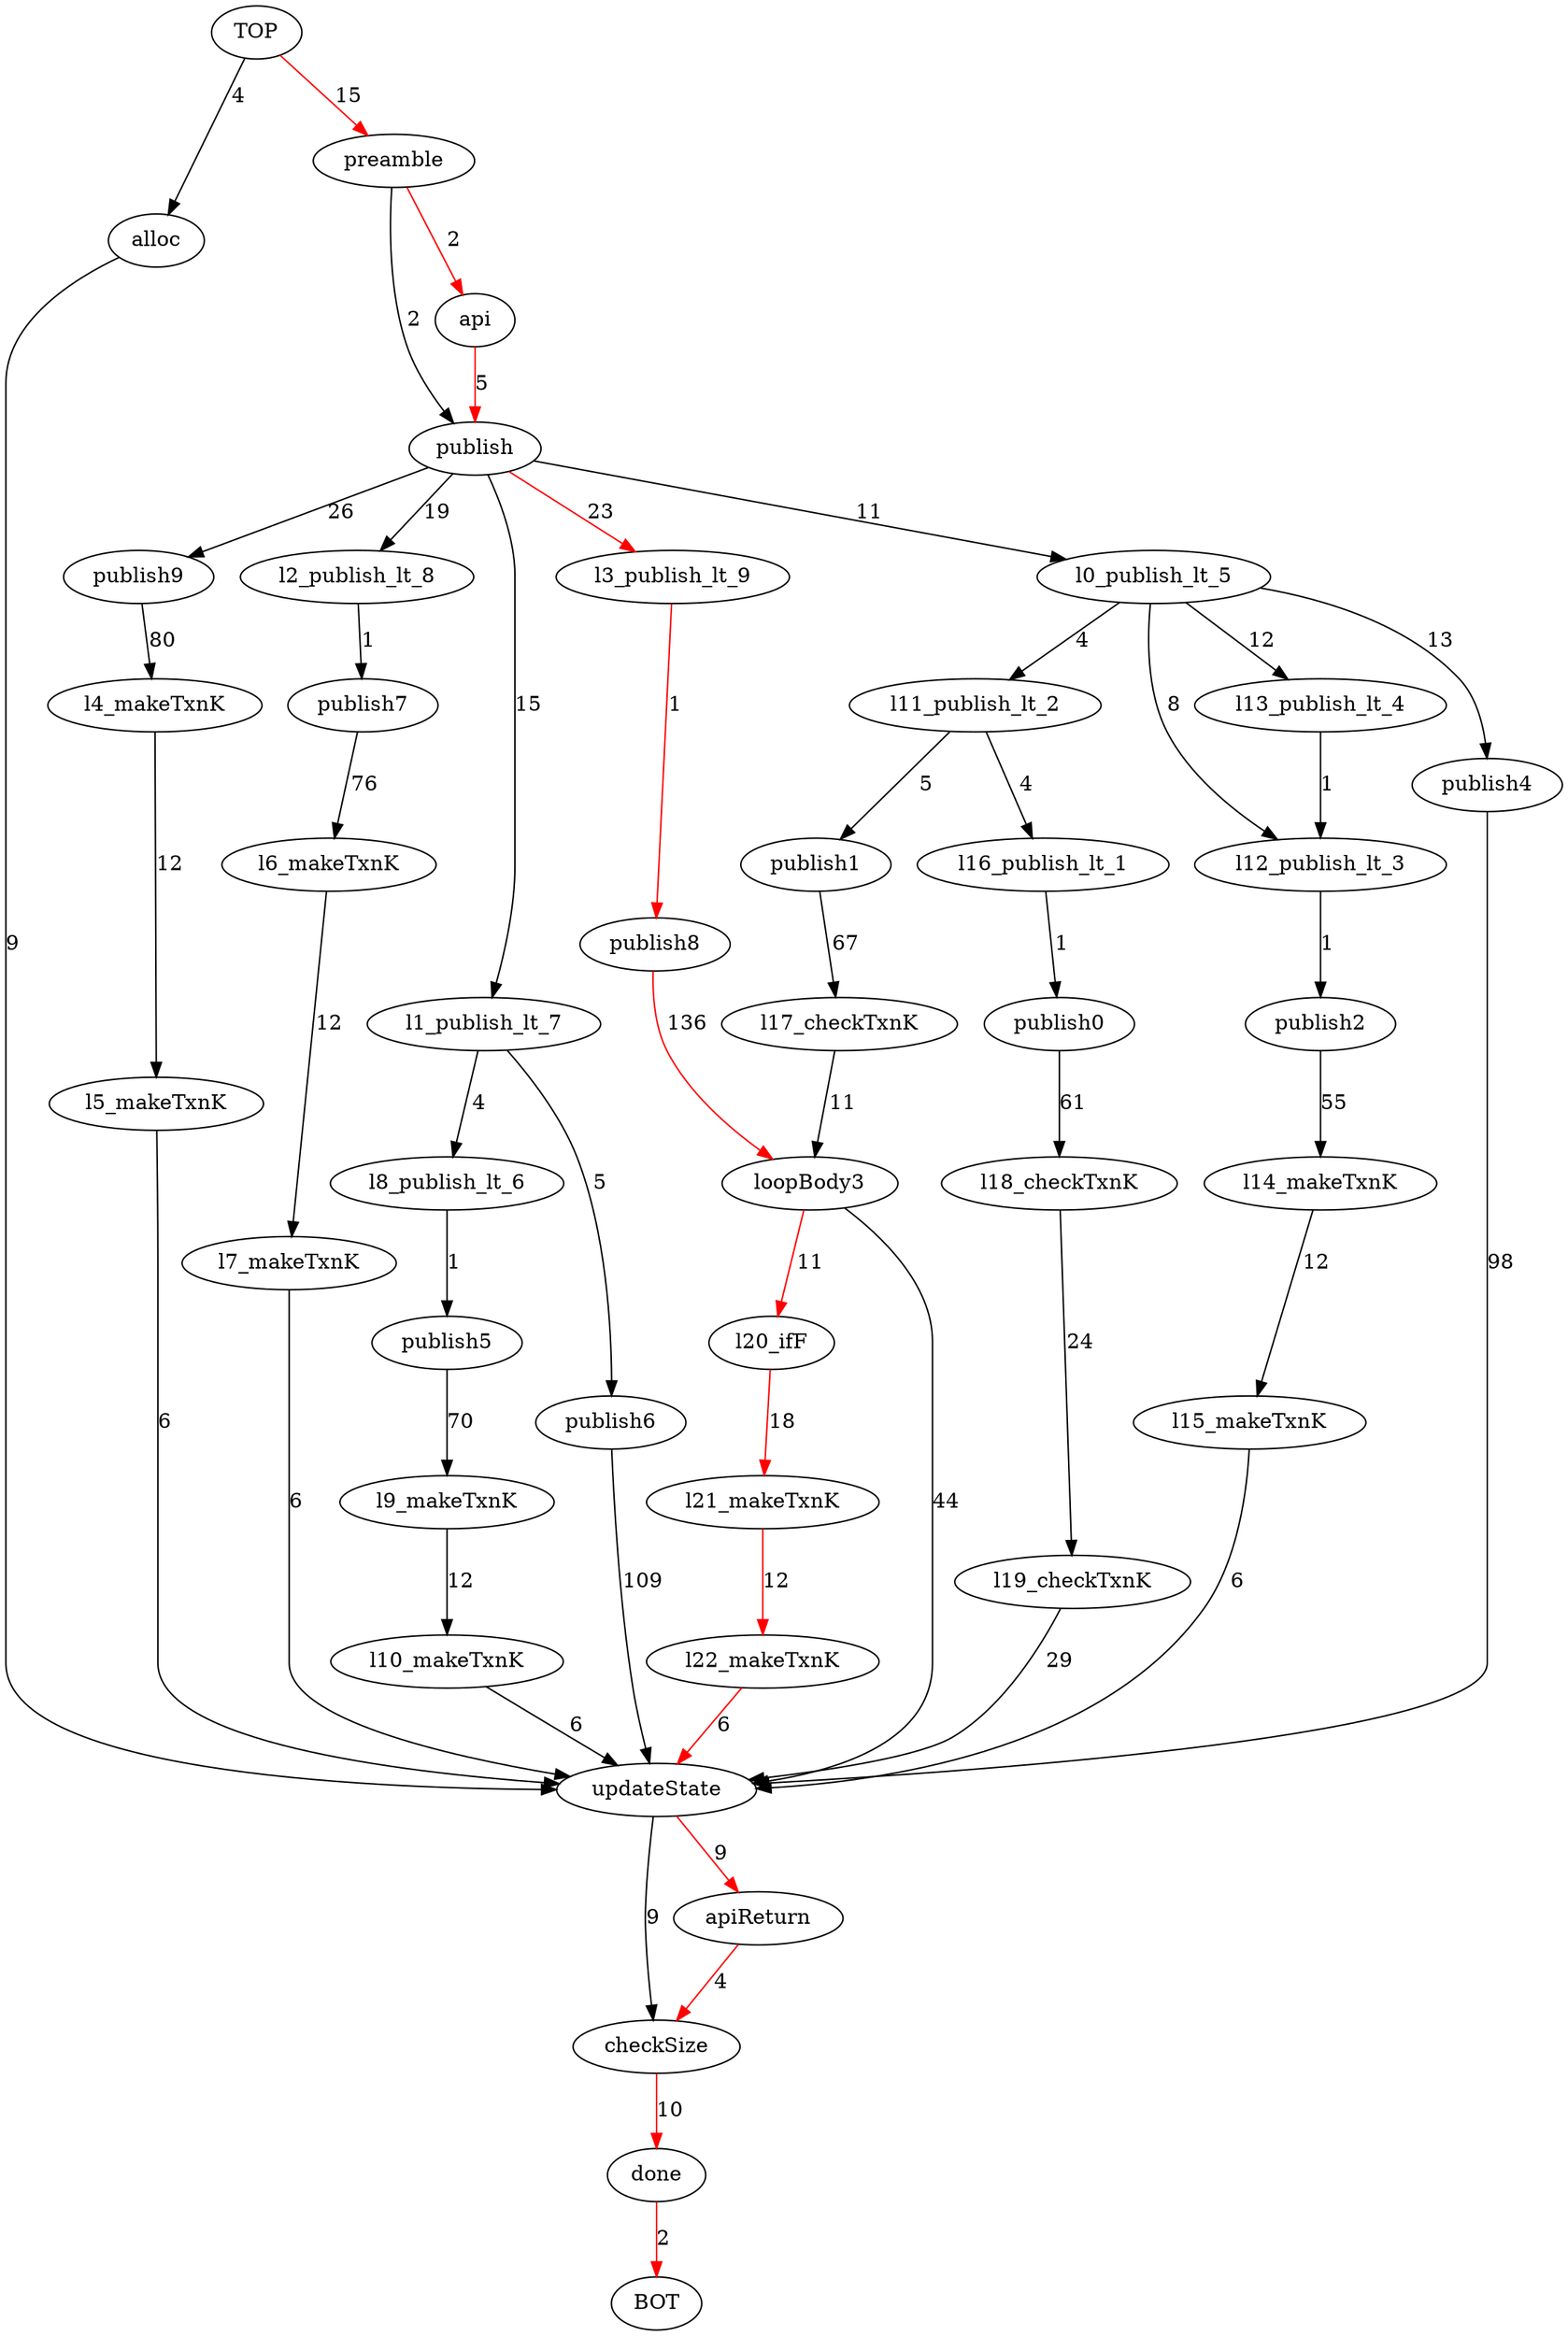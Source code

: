 // This file is in the DOT file format. Upload or copy it into a Graphviz engine, such as https://dreampuf.github.io/GraphvizOnline
digraph {
"TOP" -> "alloc" [label="4"];
"TOP" -> "preamble" [label="15",color=red];
"alloc" -> "updateState" [label="9"];
"api" -> "publish" [label="5",color=red];
"apiReturn" -> "checkSize" [label="4",color=red];
"checkSize" -> "done" [label="10",color=red];
"done" -> "BOT" [label="2",color=red];
"l0_publish_lt_5" -> "l11_publish_lt_2" [label="4"];
"l0_publish_lt_5" -> "l12_publish_lt_3" [label="8"];
"l0_publish_lt_5" -> "l13_publish_lt_4" [label="12"];
"l0_publish_lt_5" -> "publish4" [label="13"];
"l10_makeTxnK" -> "updateState" [label="6"];
"l11_publish_lt_2" -> "l16_publish_lt_1" [label="4"];
"l11_publish_lt_2" -> "publish1" [label="5"];
"l12_publish_lt_3" -> "publish2" [label="1"];
"l13_publish_lt_4" -> "l12_publish_lt_3" [label="1"];
"l14_makeTxnK" -> "l15_makeTxnK" [label="12"];
"l15_makeTxnK" -> "updateState" [label="6"];
"l16_publish_lt_1" -> "publish0" [label="1"];
"l17_checkTxnK" -> "loopBody3" [label="11"];
"l18_checkTxnK" -> "l19_checkTxnK" [label="24"];
"l19_checkTxnK" -> "updateState" [label="29"];
"l1_publish_lt_7" -> "l8_publish_lt_6" [label="4"];
"l1_publish_lt_7" -> "publish6" [label="5"];
"l20_ifF" -> "l21_makeTxnK" [label="18",color=red];
"l21_makeTxnK" -> "l22_makeTxnK" [label="12",color=red];
"l22_makeTxnK" -> "updateState" [label="6",color=red];
"l2_publish_lt_8" -> "publish7" [label="1"];
"l3_publish_lt_9" -> "publish8" [label="1",color=red];
"l4_makeTxnK" -> "l5_makeTxnK" [label="12"];
"l5_makeTxnK" -> "updateState" [label="6"];
"l6_makeTxnK" -> "l7_makeTxnK" [label="12"];
"l7_makeTxnK" -> "updateState" [label="6"];
"l8_publish_lt_6" -> "publish5" [label="1"];
"l9_makeTxnK" -> "l10_makeTxnK" [label="12"];
"loopBody3" -> "l20_ifF" [label="11",color=red];
"loopBody3" -> "updateState" [label="44"];
"preamble" -> "api" [label="2",color=red];
"preamble" -> "publish" [label="2"];
"publish" -> "l0_publish_lt_5" [label="11"];
"publish" -> "l1_publish_lt_7" [label="15"];
"publish" -> "l2_publish_lt_8" [label="19"];
"publish" -> "l3_publish_lt_9" [label="23",color=red];
"publish" -> "publish9" [label="26"];
"publish0" -> "l18_checkTxnK" [label="61"];
"publish1" -> "l17_checkTxnK" [label="67"];
"publish2" -> "l14_makeTxnK" [label="55"];
"publish4" -> "updateState" [label="98"];
"publish5" -> "l9_makeTxnK" [label="70"];
"publish6" -> "updateState" [label="109"];
"publish7" -> "l6_makeTxnK" [label="76"];
"publish8" -> "loopBody3" [label="136",color=red];
"publish9" -> "l4_makeTxnK" [label="80"];
"updateState" -> "apiReturn" [label="9",color=red];
"updateState" -> "checkSize" [label="9"];
}